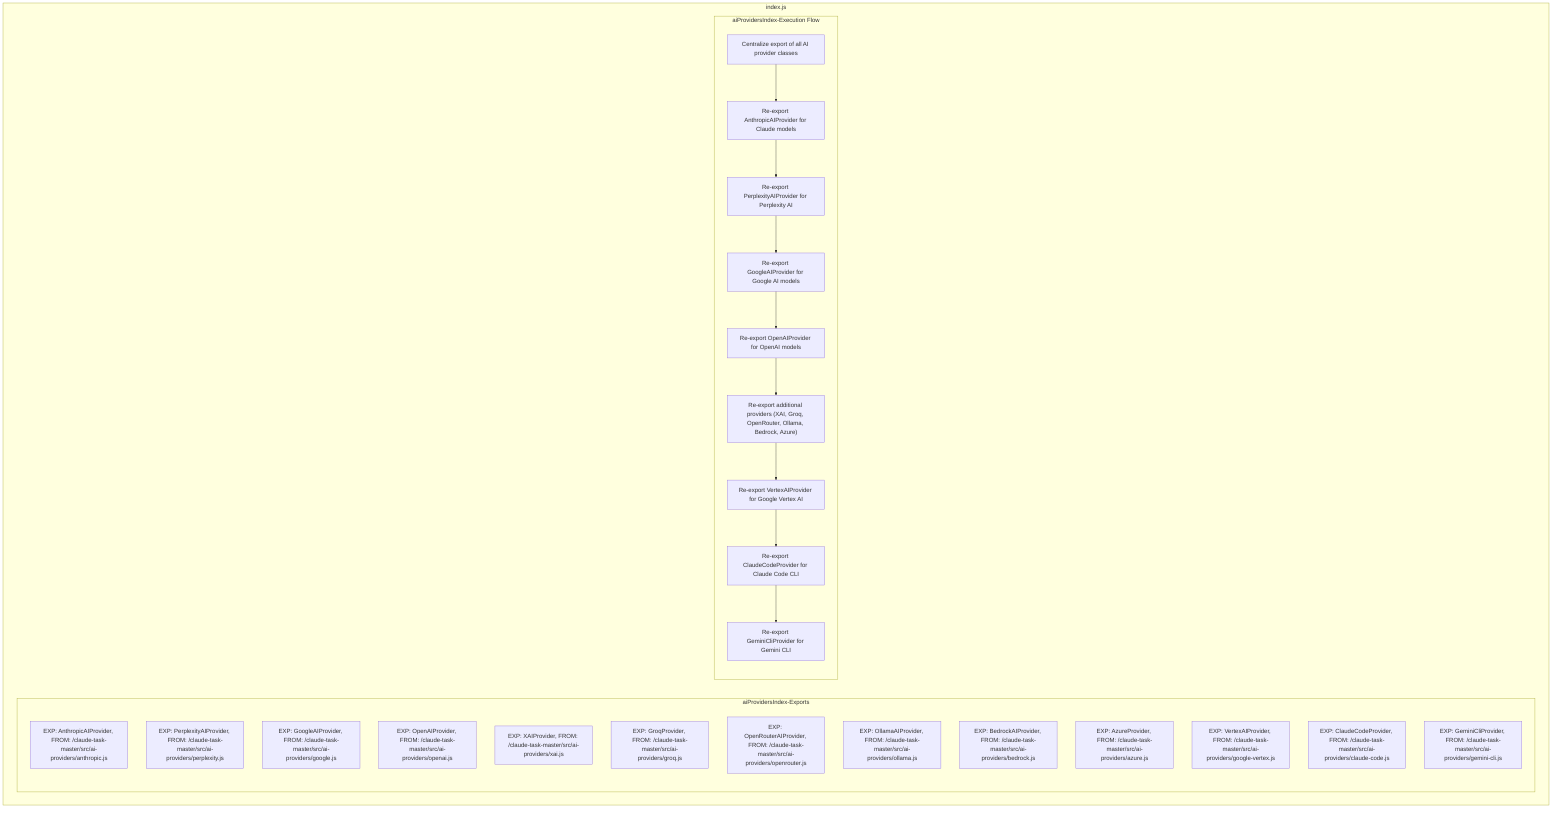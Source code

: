 flowchart TB
    subgraph aiProvidersIndex-Exports["aiProvidersIndex-Exports"]
        E1["EXP: AnthropicAIProvider, FROM: /claude-task-master/src/ai-providers/anthropic.js"]
        E2["EXP: PerplexityAIProvider, FROM: /claude-task-master/src/ai-providers/perplexity.js"]
        E3["EXP: GoogleAIProvider, FROM: /claude-task-master/src/ai-providers/google.js"]
        E4["EXP: OpenAIProvider, FROM: /claude-task-master/src/ai-providers/openai.js"]
        E5["EXP: XAIProvider, FROM: /claude-task-master/src/ai-providers/xai.js"]
        E6["EXP: GroqProvider, FROM: /claude-task-master/src/ai-providers/groq.js"]
        E7["EXP: OpenRouterAIProvider, FROM: /claude-task-master/src/ai-providers/openrouter.js"]
        E8["EXP: OllamaAIProvider, FROM: /claude-task-master/src/ai-providers/ollama.js"]
        E9["EXP: BedrockAIProvider, FROM: /claude-task-master/src/ai-providers/bedrock.js"]
        E10["EXP: AzureProvider, FROM: /claude-task-master/src/ai-providers/azure.js"]
        E11["EXP: VertexAIProvider, FROM: /claude-task-master/src/ai-providers/google-vertex.js"]
        E12["EXP: ClaudeCodeProvider, FROM: /claude-task-master/src/ai-providers/claude-code.js"]
        E13["EXP: GeminiCliProvider, FROM: /claude-task-master/src/ai-providers/gemini-cli.js"]
    end
    
    subgraph aiProvidersIndex-ExecutionFlow["aiProvidersIndex-Execution Flow"]
        FL1["Centralize export of all AI provider classes"]
        FL2["Re-export AnthropicAIProvider for Claude models"]
        FL3["Re-export PerplexityAIProvider for Perplexity AI"]
        FL4["Re-export GoogleAIProvider for Google AI models"]
        FL5["Re-export OpenAIProvider for OpenAI models"]
        FL6["Re-export additional providers (XAI, Groq, OpenRouter, Ollama, Bedrock, Azure)"]
        FL7["Re-export VertexAIProvider for Google Vertex AI"]
        FL8["Re-export ClaudeCodeProvider for Claude Code CLI"]
        FL9["Re-export GeminiCliProvider for Gemini CLI"]
    end
    
    subgraph aiProvidersIndex["index.js"]
        aiProvidersIndex-Exports
        aiProvidersIndex-ExecutionFlow
    end
    
    FL1 --> FL2
    FL2 --> FL3
    FL3 --> FL4
    FL4 --> FL5
    FL5 --> FL6
    FL6 --> FL7
    FL7 --> FL8
    FL8 --> FL9